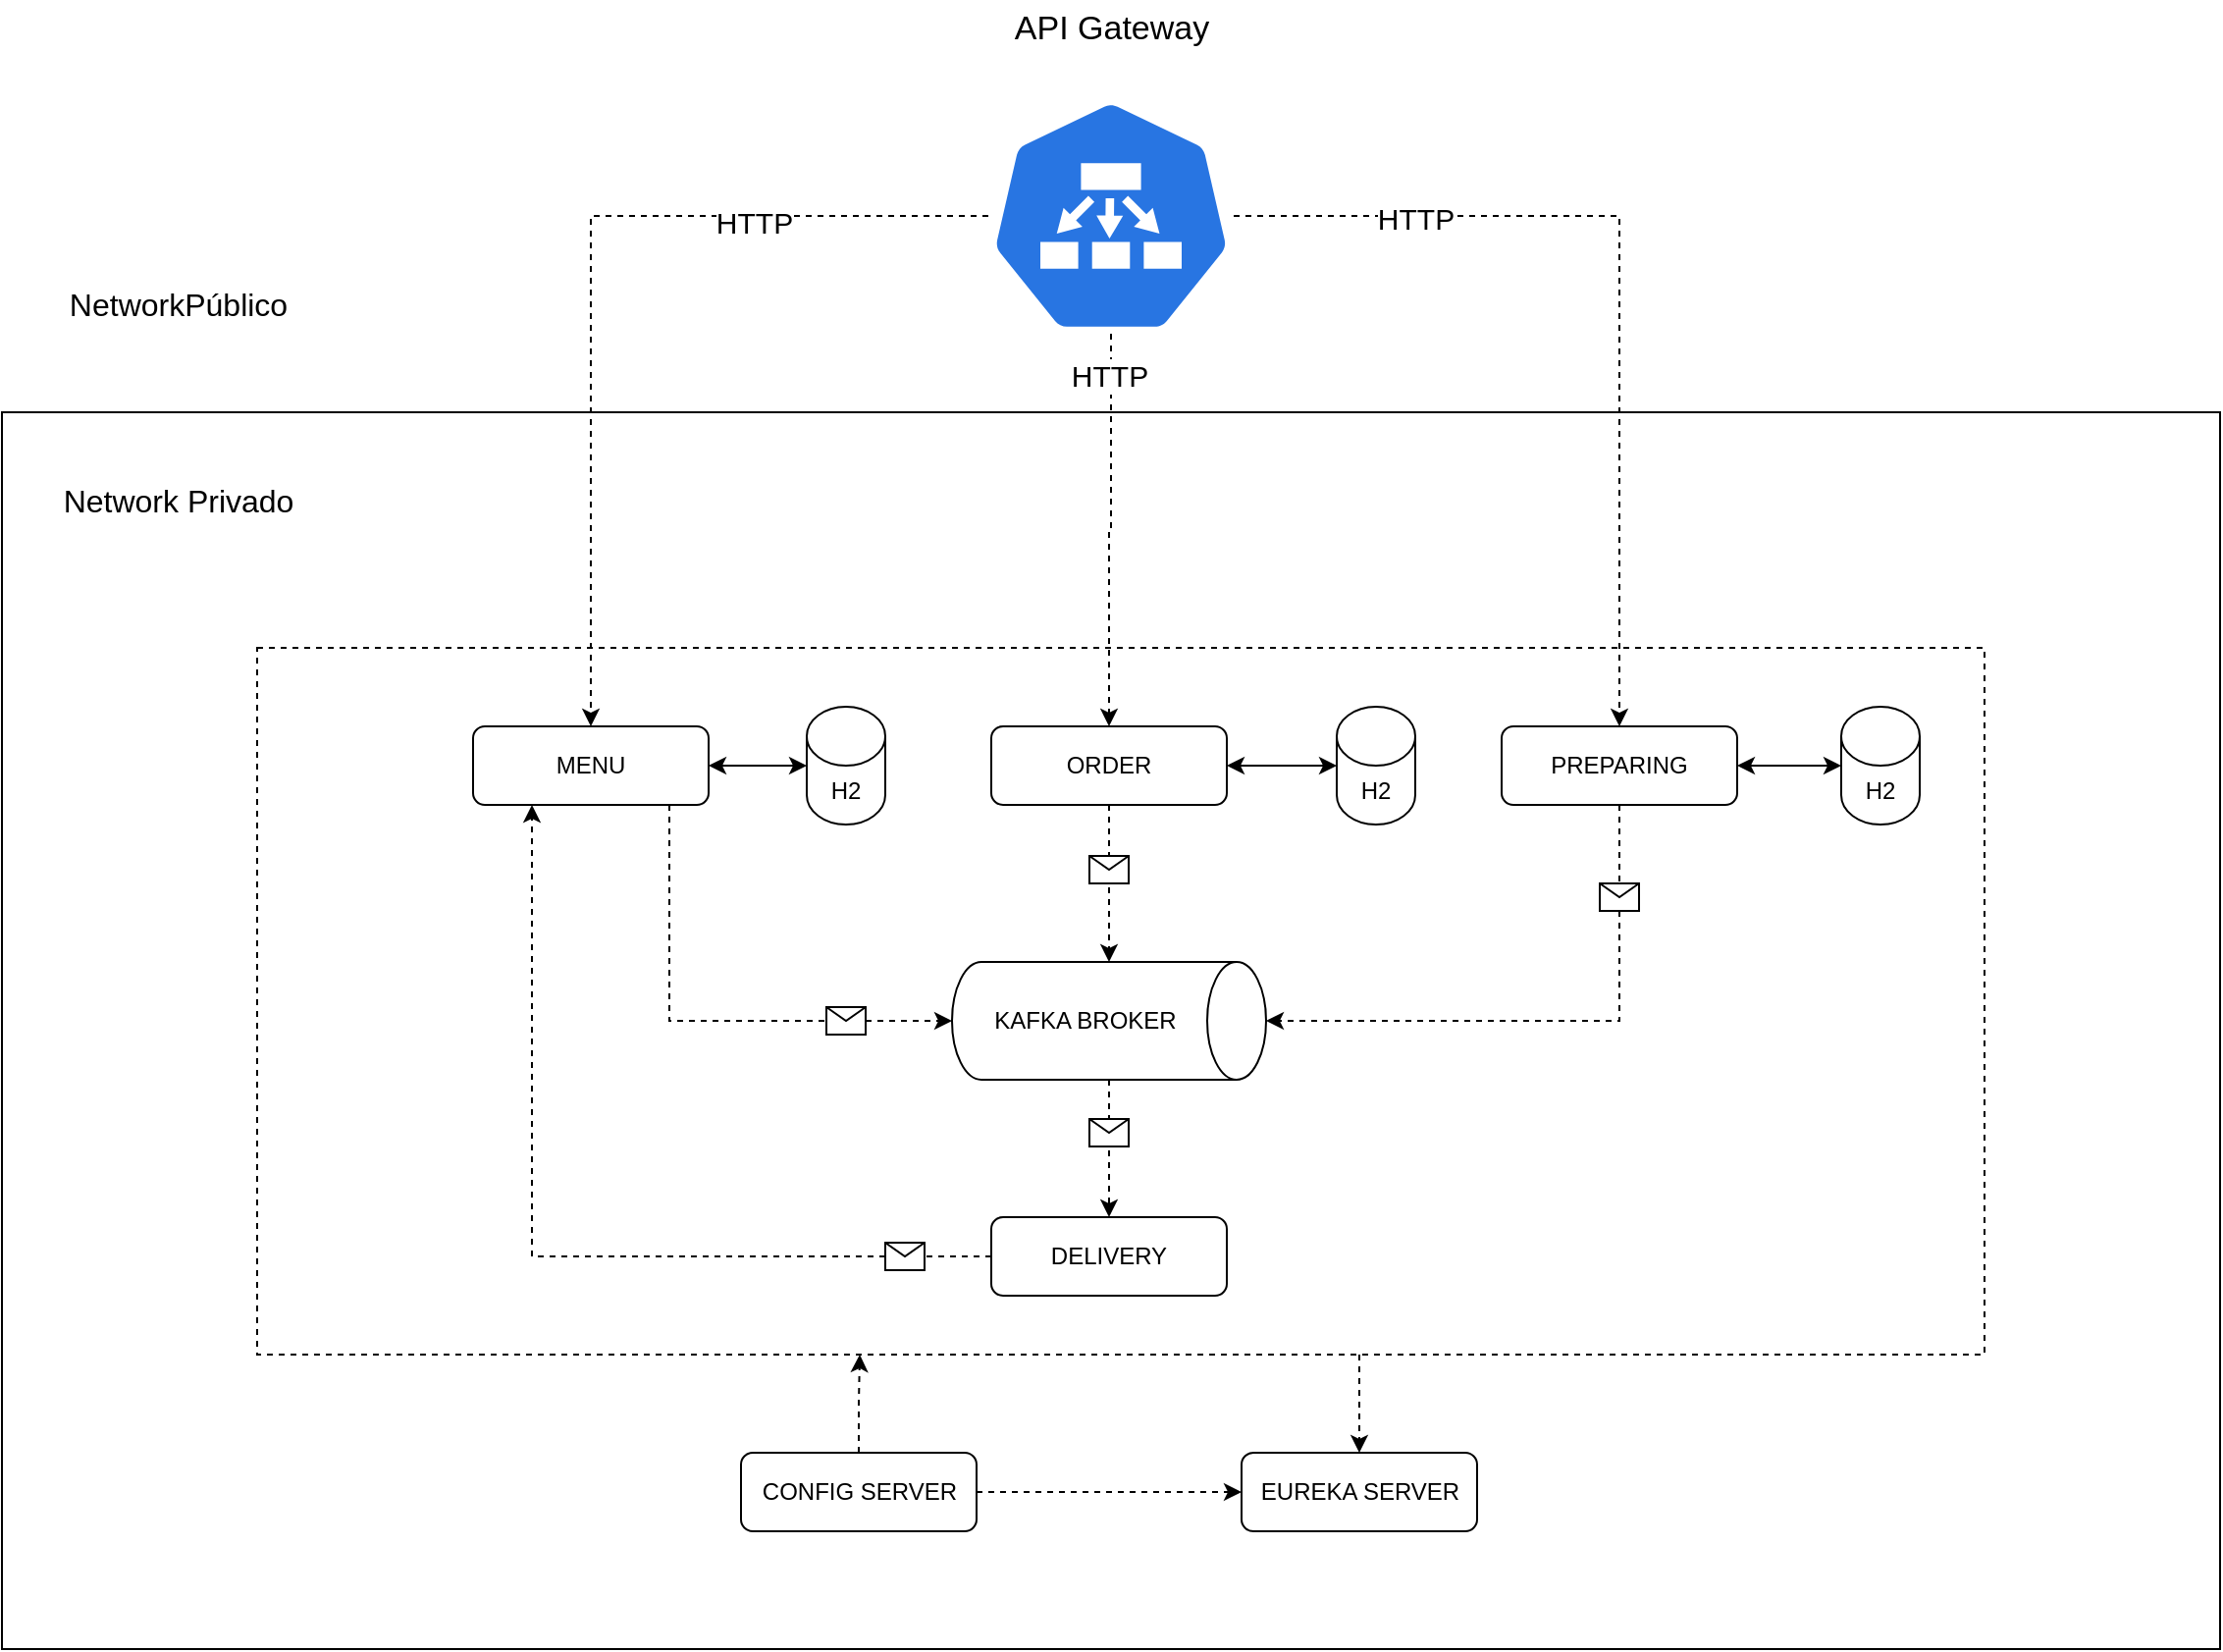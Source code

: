 <mxfile version="24.8.1">
  <diagram id="C5RBs43oDa-KdzZeNtuy" name="Page-1">
    <mxGraphModel dx="2250" dy="2027" grid="1" gridSize="10" guides="1" tooltips="1" connect="1" arrows="1" fold="1" page="1" pageScale="1" pageWidth="827" pageHeight="1169" math="0" shadow="0">
      <root>
        <mxCell id="WIyWlLk6GJQsqaUBKTNV-0" />
        <mxCell id="WIyWlLk6GJQsqaUBKTNV-1" parent="WIyWlLk6GJQsqaUBKTNV-0" />
        <mxCell id="wTgOXSbM0RJYuEq4dUPJ-47" value="&lt;div align=&quot;left&quot;&gt;&lt;br&gt;&lt;/div&gt;" style="rounded=0;whiteSpace=wrap;html=1;" vertex="1" parent="WIyWlLk6GJQsqaUBKTNV-1">
          <mxGeometry x="-150" y="30" width="1130" height="630" as="geometry" />
        </mxCell>
        <mxCell id="wTgOXSbM0RJYuEq4dUPJ-21" style="edgeStyle=orthogonalEdgeStyle;rounded=0;orthogonalLoop=1;jettySize=auto;html=1;entryX=0.5;entryY=0;entryDx=0;entryDy=0;dashed=1;" edge="1" parent="WIyWlLk6GJQsqaUBKTNV-1" target="wTgOXSbM0RJYuEq4dUPJ-2">
          <mxGeometry relative="1" as="geometry">
            <mxPoint x="541.5" y="510" as="sourcePoint" />
            <Array as="points">
              <mxPoint x="541.5" y="520" />
              <mxPoint x="541.5" y="520" />
            </Array>
          </mxGeometry>
        </mxCell>
        <mxCell id="wTgOXSbM0RJYuEq4dUPJ-9" value="" style="rounded=0;whiteSpace=wrap;html=1;dashed=1;" vertex="1" parent="WIyWlLk6GJQsqaUBKTNV-1">
          <mxGeometry x="-20" y="150" width="880" height="360" as="geometry" />
        </mxCell>
        <mxCell id="WIyWlLk6GJQsqaUBKTNV-7" value="MENU" style="rounded=1;whiteSpace=wrap;html=1;fontSize=12;glass=0;strokeWidth=1;shadow=0;" parent="WIyWlLk6GJQsqaUBKTNV-1" vertex="1">
          <mxGeometry x="90" y="190" width="120" height="40" as="geometry" />
        </mxCell>
        <mxCell id="wTgOXSbM0RJYuEq4dUPJ-0" value="PREPARING" style="rounded=1;whiteSpace=wrap;html=1;fontSize=12;glass=0;strokeWidth=1;shadow=0;" vertex="1" parent="WIyWlLk6GJQsqaUBKTNV-1">
          <mxGeometry x="614" y="190" width="120" height="40" as="geometry" />
        </mxCell>
        <mxCell id="wTgOXSbM0RJYuEq4dUPJ-8" style="edgeStyle=orthogonalEdgeStyle;rounded=0;orthogonalLoop=1;jettySize=auto;html=1;entryX=0;entryY=0.5;entryDx=0;entryDy=0;dashed=1;" edge="1" parent="WIyWlLk6GJQsqaUBKTNV-1" source="wTgOXSbM0RJYuEq4dUPJ-1" target="wTgOXSbM0RJYuEq4dUPJ-2">
          <mxGeometry relative="1" as="geometry">
            <Array as="points">
              <mxPoint x="446.5" y="580" />
              <mxPoint x="446.5" y="580" />
            </Array>
          </mxGeometry>
        </mxCell>
        <mxCell id="wTgOXSbM0RJYuEq4dUPJ-29" value="" style="edgeStyle=orthogonalEdgeStyle;rounded=0;orthogonalLoop=1;jettySize=auto;html=1;dashed=1;" edge="1" parent="WIyWlLk6GJQsqaUBKTNV-1" source="wTgOXSbM0RJYuEq4dUPJ-1" target="wTgOXSbM0RJYuEq4dUPJ-9">
          <mxGeometry relative="1" as="geometry">
            <Array as="points">
              <mxPoint x="287" y="535" />
              <mxPoint x="287" y="535" />
            </Array>
          </mxGeometry>
        </mxCell>
        <mxCell id="wTgOXSbM0RJYuEq4dUPJ-1" value="CONFIG SERVER" style="rounded=1;whiteSpace=wrap;html=1;fontSize=12;glass=0;strokeWidth=1;shadow=0;" vertex="1" parent="WIyWlLk6GJQsqaUBKTNV-1">
          <mxGeometry x="226.5" y="560" width="120" height="40" as="geometry" />
        </mxCell>
        <mxCell id="wTgOXSbM0RJYuEq4dUPJ-2" value="EUREKA SERVER" style="rounded=1;whiteSpace=wrap;html=1;fontSize=12;glass=0;strokeWidth=1;shadow=0;" vertex="1" parent="WIyWlLk6GJQsqaUBKTNV-1">
          <mxGeometry x="481.5" y="560" width="120" height="40" as="geometry" />
        </mxCell>
        <mxCell id="wTgOXSbM0RJYuEq4dUPJ-28" style="edgeStyle=orthogonalEdgeStyle;rounded=0;orthogonalLoop=1;jettySize=auto;html=1;entryX=0.25;entryY=1;entryDx=0;entryDy=0;dashed=1;" edge="1" parent="WIyWlLk6GJQsqaUBKTNV-1" source="wTgOXSbM0RJYuEq4dUPJ-3" target="WIyWlLk6GJQsqaUBKTNV-7">
          <mxGeometry relative="1" as="geometry" />
        </mxCell>
        <mxCell id="wTgOXSbM0RJYuEq4dUPJ-3" value="DELIVERY" style="rounded=1;whiteSpace=wrap;html=1;fontSize=12;glass=0;strokeWidth=1;shadow=0;" vertex="1" parent="WIyWlLk6GJQsqaUBKTNV-1">
          <mxGeometry x="354" y="440" width="120" height="40" as="geometry" />
        </mxCell>
        <mxCell id="wTgOXSbM0RJYuEq4dUPJ-27" style="edgeStyle=orthogonalEdgeStyle;rounded=0;orthogonalLoop=1;jettySize=auto;html=1;entryX=0.5;entryY=0;entryDx=0;entryDy=0;dashed=1;" edge="1" parent="WIyWlLk6GJQsqaUBKTNV-1" source="wTgOXSbM0RJYuEq4dUPJ-11" target="wTgOXSbM0RJYuEq4dUPJ-3">
          <mxGeometry relative="1" as="geometry" />
        </mxCell>
        <mxCell id="wTgOXSbM0RJYuEq4dUPJ-11" value="KAFKA BROKER" style="shape=cylinder3;whiteSpace=wrap;html=1;boundedLbl=1;backgroundOutline=1;size=15;direction=south;" vertex="1" parent="WIyWlLk6GJQsqaUBKTNV-1">
          <mxGeometry x="334" y="310" width="160" height="60" as="geometry" />
        </mxCell>
        <mxCell id="wTgOXSbM0RJYuEq4dUPJ-16" style="edgeStyle=orthogonalEdgeStyle;rounded=0;orthogonalLoop=1;jettySize=auto;html=1;entryX=0.5;entryY=1;entryDx=0;entryDy=0;entryPerimeter=0;dashed=1;" edge="1" parent="WIyWlLk6GJQsqaUBKTNV-1" source="WIyWlLk6GJQsqaUBKTNV-7" target="wTgOXSbM0RJYuEq4dUPJ-11">
          <mxGeometry relative="1" as="geometry">
            <Array as="points">
              <mxPoint x="190" y="340" />
            </Array>
          </mxGeometry>
        </mxCell>
        <mxCell id="WIyWlLk6GJQsqaUBKTNV-12" value="ORDER" style="rounded=1;whiteSpace=wrap;html=1;fontSize=12;glass=0;strokeWidth=1;shadow=0;" parent="WIyWlLk6GJQsqaUBKTNV-1" vertex="1">
          <mxGeometry x="354" y="190" width="120" height="40" as="geometry" />
        </mxCell>
        <mxCell id="wTgOXSbM0RJYuEq4dUPJ-24" style="edgeStyle=orthogonalEdgeStyle;rounded=0;orthogonalLoop=1;jettySize=auto;html=1;exitX=0.5;exitY=1;exitDx=0;exitDy=0;" edge="1" parent="WIyWlLk6GJQsqaUBKTNV-1" source="wTgOXSbM0RJYuEq4dUPJ-0" target="wTgOXSbM0RJYuEq4dUPJ-0">
          <mxGeometry relative="1" as="geometry" />
        </mxCell>
        <mxCell id="wTgOXSbM0RJYuEq4dUPJ-25" style="edgeStyle=orthogonalEdgeStyle;rounded=0;orthogonalLoop=1;jettySize=auto;html=1;entryX=0.5;entryY=0;entryDx=0;entryDy=0;entryPerimeter=0;dashed=1;" edge="1" parent="WIyWlLk6GJQsqaUBKTNV-1" source="wTgOXSbM0RJYuEq4dUPJ-0" target="wTgOXSbM0RJYuEq4dUPJ-11">
          <mxGeometry relative="1" as="geometry">
            <Array as="points">
              <mxPoint x="674" y="340" />
            </Array>
          </mxGeometry>
        </mxCell>
        <mxCell id="wTgOXSbM0RJYuEq4dUPJ-26" style="edgeStyle=orthogonalEdgeStyle;rounded=0;orthogonalLoop=1;jettySize=auto;html=1;entryX=0;entryY=0.5;entryDx=0;entryDy=0;entryPerimeter=0;dashed=1;" edge="1" parent="WIyWlLk6GJQsqaUBKTNV-1" source="WIyWlLk6GJQsqaUBKTNV-12" target="wTgOXSbM0RJYuEq4dUPJ-11">
          <mxGeometry relative="1" as="geometry" />
        </mxCell>
        <mxCell id="wTgOXSbM0RJYuEq4dUPJ-30" value="H2" style="shape=cylinder3;whiteSpace=wrap;html=1;boundedLbl=1;backgroundOutline=1;size=15;" vertex="1" parent="WIyWlLk6GJQsqaUBKTNV-1">
          <mxGeometry x="260" y="180" width="40" height="60" as="geometry" />
        </mxCell>
        <mxCell id="wTgOXSbM0RJYuEq4dUPJ-33" value="" style="shape=message;html=1;outlineConnect=0;" vertex="1" parent="WIyWlLk6GJQsqaUBKTNV-1">
          <mxGeometry x="270.004" y="333" width="20" height="14" as="geometry" />
        </mxCell>
        <mxCell id="wTgOXSbM0RJYuEq4dUPJ-34" value="" style="shape=message;html=1;outlineConnect=0;" vertex="1" parent="WIyWlLk6GJQsqaUBKTNV-1">
          <mxGeometry x="664.004" y="270" width="20" height="14" as="geometry" />
        </mxCell>
        <mxCell id="wTgOXSbM0RJYuEq4dUPJ-35" value="" style="shape=message;html=1;outlineConnect=0;" vertex="1" parent="WIyWlLk6GJQsqaUBKTNV-1">
          <mxGeometry x="404.004" y="390" width="20" height="14" as="geometry" />
        </mxCell>
        <mxCell id="wTgOXSbM0RJYuEq4dUPJ-36" value="" style="shape=message;html=1;outlineConnect=0;" vertex="1" parent="WIyWlLk6GJQsqaUBKTNV-1">
          <mxGeometry x="300.004" y="453" width="20" height="14" as="geometry" />
        </mxCell>
        <mxCell id="wTgOXSbM0RJYuEq4dUPJ-38" value="H2" style="shape=cylinder3;whiteSpace=wrap;html=1;boundedLbl=1;backgroundOutline=1;size=15;" vertex="1" parent="WIyWlLk6GJQsqaUBKTNV-1">
          <mxGeometry x="530" y="180" width="40" height="60" as="geometry" />
        </mxCell>
        <mxCell id="wTgOXSbM0RJYuEq4dUPJ-39" value="H2" style="shape=cylinder3;whiteSpace=wrap;html=1;boundedLbl=1;backgroundOutline=1;size=15;" vertex="1" parent="WIyWlLk6GJQsqaUBKTNV-1">
          <mxGeometry x="787" y="180" width="40" height="60" as="geometry" />
        </mxCell>
        <mxCell id="wTgOXSbM0RJYuEq4dUPJ-41" value="" style="endArrow=classic;startArrow=classic;html=1;rounded=0;entryX=0;entryY=0.5;entryDx=0;entryDy=0;entryPerimeter=0;exitX=1;exitY=0.5;exitDx=0;exitDy=0;" edge="1" parent="WIyWlLk6GJQsqaUBKTNV-1" source="WIyWlLk6GJQsqaUBKTNV-7" target="wTgOXSbM0RJYuEq4dUPJ-30">
          <mxGeometry width="50" height="50" relative="1" as="geometry">
            <mxPoint x="290" y="270" as="sourcePoint" />
            <mxPoint x="340" y="220" as="targetPoint" />
          </mxGeometry>
        </mxCell>
        <mxCell id="wTgOXSbM0RJYuEq4dUPJ-42" value="" style="endArrow=classic;startArrow=classic;html=1;rounded=0;entryX=0;entryY=0.5;entryDx=0;entryDy=0;entryPerimeter=0;exitX=1;exitY=0.5;exitDx=0;exitDy=0;" edge="1" parent="WIyWlLk6GJQsqaUBKTNV-1" source="WIyWlLk6GJQsqaUBKTNV-12" target="wTgOXSbM0RJYuEq4dUPJ-38">
          <mxGeometry width="50" height="50" relative="1" as="geometry">
            <mxPoint x="480" y="209.88" as="sourcePoint" />
            <mxPoint x="530" y="209.88" as="targetPoint" />
          </mxGeometry>
        </mxCell>
        <mxCell id="wTgOXSbM0RJYuEq4dUPJ-43" value="" style="endArrow=classic;startArrow=classic;html=1;rounded=0;entryX=0;entryY=0.5;entryDx=0;entryDy=0;entryPerimeter=0;exitX=1;exitY=0.5;exitDx=0;exitDy=0;" edge="1" parent="WIyWlLk6GJQsqaUBKTNV-1" source="wTgOXSbM0RJYuEq4dUPJ-0" target="wTgOXSbM0RJYuEq4dUPJ-39">
          <mxGeometry width="50" height="50" relative="1" as="geometry">
            <mxPoint x="737" y="209.88" as="sourcePoint" />
            <mxPoint x="787" y="209.88" as="targetPoint" />
          </mxGeometry>
        </mxCell>
        <mxCell id="wTgOXSbM0RJYuEq4dUPJ-44" value="" style="shape=message;html=1;outlineConnect=0;" vertex="1" parent="WIyWlLk6GJQsqaUBKTNV-1">
          <mxGeometry x="404.004" y="256" width="20" height="14" as="geometry" />
        </mxCell>
        <mxCell id="wTgOXSbM0RJYuEq4dUPJ-48" value="&lt;font style=&quot;font-size: 16px;&quot;&gt;Network Privado&lt;/font&gt;" style="text;html=1;align=center;verticalAlign=middle;whiteSpace=wrap;rounded=0;strokeWidth=2;" vertex="1" parent="WIyWlLk6GJQsqaUBKTNV-1">
          <mxGeometry x="-140" y="60" width="160" height="30" as="geometry" />
        </mxCell>
        <mxCell id="wTgOXSbM0RJYuEq4dUPJ-49" value="&lt;font style=&quot;font-size: 16px;&quot;&gt;NetworkPúblico&lt;/font&gt;" style="text;html=1;align=center;verticalAlign=middle;whiteSpace=wrap;rounded=0;strokeWidth=2;" vertex="1" parent="WIyWlLk6GJQsqaUBKTNV-1">
          <mxGeometry x="-140" y="-40" width="160" height="30" as="geometry" />
        </mxCell>
        <mxCell id="wTgOXSbM0RJYuEq4dUPJ-54" style="edgeStyle=orthogonalEdgeStyle;rounded=0;orthogonalLoop=1;jettySize=auto;html=1;entryX=0.5;entryY=0;entryDx=0;entryDy=0;dashed=1;" edge="1" parent="WIyWlLk6GJQsqaUBKTNV-1" source="wTgOXSbM0RJYuEq4dUPJ-50" target="WIyWlLk6GJQsqaUBKTNV-7">
          <mxGeometry relative="1" as="geometry" />
        </mxCell>
        <mxCell id="wTgOXSbM0RJYuEq4dUPJ-58" value="&lt;font style=&quot;font-size: 15px;&quot;&gt;HTTP&lt;/font&gt;" style="edgeLabel;html=1;align=center;verticalAlign=middle;resizable=0;points=[];" vertex="1" connectable="0" parent="wTgOXSbM0RJYuEq4dUPJ-54">
          <mxGeometry x="-0.477" y="3" relative="1" as="geometry">
            <mxPoint x="1" as="offset" />
          </mxGeometry>
        </mxCell>
        <mxCell id="wTgOXSbM0RJYuEq4dUPJ-55" style="edgeStyle=orthogonalEdgeStyle;rounded=0;orthogonalLoop=1;jettySize=auto;html=1;dashed=1;" edge="1" parent="WIyWlLk6GJQsqaUBKTNV-1" source="wTgOXSbM0RJYuEq4dUPJ-50" target="wTgOXSbM0RJYuEq4dUPJ-0">
          <mxGeometry relative="1" as="geometry" />
        </mxCell>
        <mxCell id="wTgOXSbM0RJYuEq4dUPJ-57" value="&lt;font style=&quot;font-size: 15px;&quot;&gt;HTTP&lt;/font&gt;" style="edgeLabel;html=1;align=center;verticalAlign=middle;resizable=0;points=[];" vertex="1" connectable="0" parent="wTgOXSbM0RJYuEq4dUPJ-55">
          <mxGeometry x="-0.595" y="-1" relative="1" as="geometry">
            <mxPoint as="offset" />
          </mxGeometry>
        </mxCell>
        <mxCell id="wTgOXSbM0RJYuEq4dUPJ-56" style="edgeStyle=orthogonalEdgeStyle;rounded=0;orthogonalLoop=1;jettySize=auto;html=1;entryX=0.5;entryY=0;entryDx=0;entryDy=0;dashed=1;" edge="1" parent="WIyWlLk6GJQsqaUBKTNV-1" source="wTgOXSbM0RJYuEq4dUPJ-50" target="WIyWlLk6GJQsqaUBKTNV-12">
          <mxGeometry relative="1" as="geometry" />
        </mxCell>
        <mxCell id="wTgOXSbM0RJYuEq4dUPJ-59" value="&lt;font style=&quot;font-size: 15px;&quot;&gt;HTTP&lt;/font&gt;" style="edgeLabel;html=1;align=center;verticalAlign=middle;resizable=0;points=[];" vertex="1" connectable="0" parent="wTgOXSbM0RJYuEq4dUPJ-56">
          <mxGeometry x="-0.159" relative="1" as="geometry">
            <mxPoint x="-1" y="-64" as="offset" />
          </mxGeometry>
        </mxCell>
        <mxCell id="wTgOXSbM0RJYuEq4dUPJ-50" value="" style="aspect=fixed;sketch=0;html=1;dashed=0;whitespace=wrap;verticalLabelPosition=bottom;verticalAlign=top;fillColor=#2875E2;strokeColor=#ffffff;points=[[0.005,0.63,0],[0.1,0.2,0],[0.9,0.2,0],[0.5,0,0],[0.995,0.63,0],[0.72,0.99,0],[0.5,1,0],[0.28,0.99,0]];shape=mxgraph.kubernetes.icon2;prIcon=ep" vertex="1" parent="WIyWlLk6GJQsqaUBKTNV-1">
          <mxGeometry x="352.5" y="-130" width="125" height="120" as="geometry" />
        </mxCell>
        <mxCell id="wTgOXSbM0RJYuEq4dUPJ-51" value="&lt;font style=&quot;font-size: 17px;&quot;&gt;API Gateway&lt;/font&gt;" style="text;html=1;align=center;verticalAlign=middle;resizable=0;points=[];autosize=1;strokeColor=none;fillColor=none;" vertex="1" parent="WIyWlLk6GJQsqaUBKTNV-1">
          <mxGeometry x="355" y="-180" width="120" height="30" as="geometry" />
        </mxCell>
      </root>
    </mxGraphModel>
  </diagram>
</mxfile>
